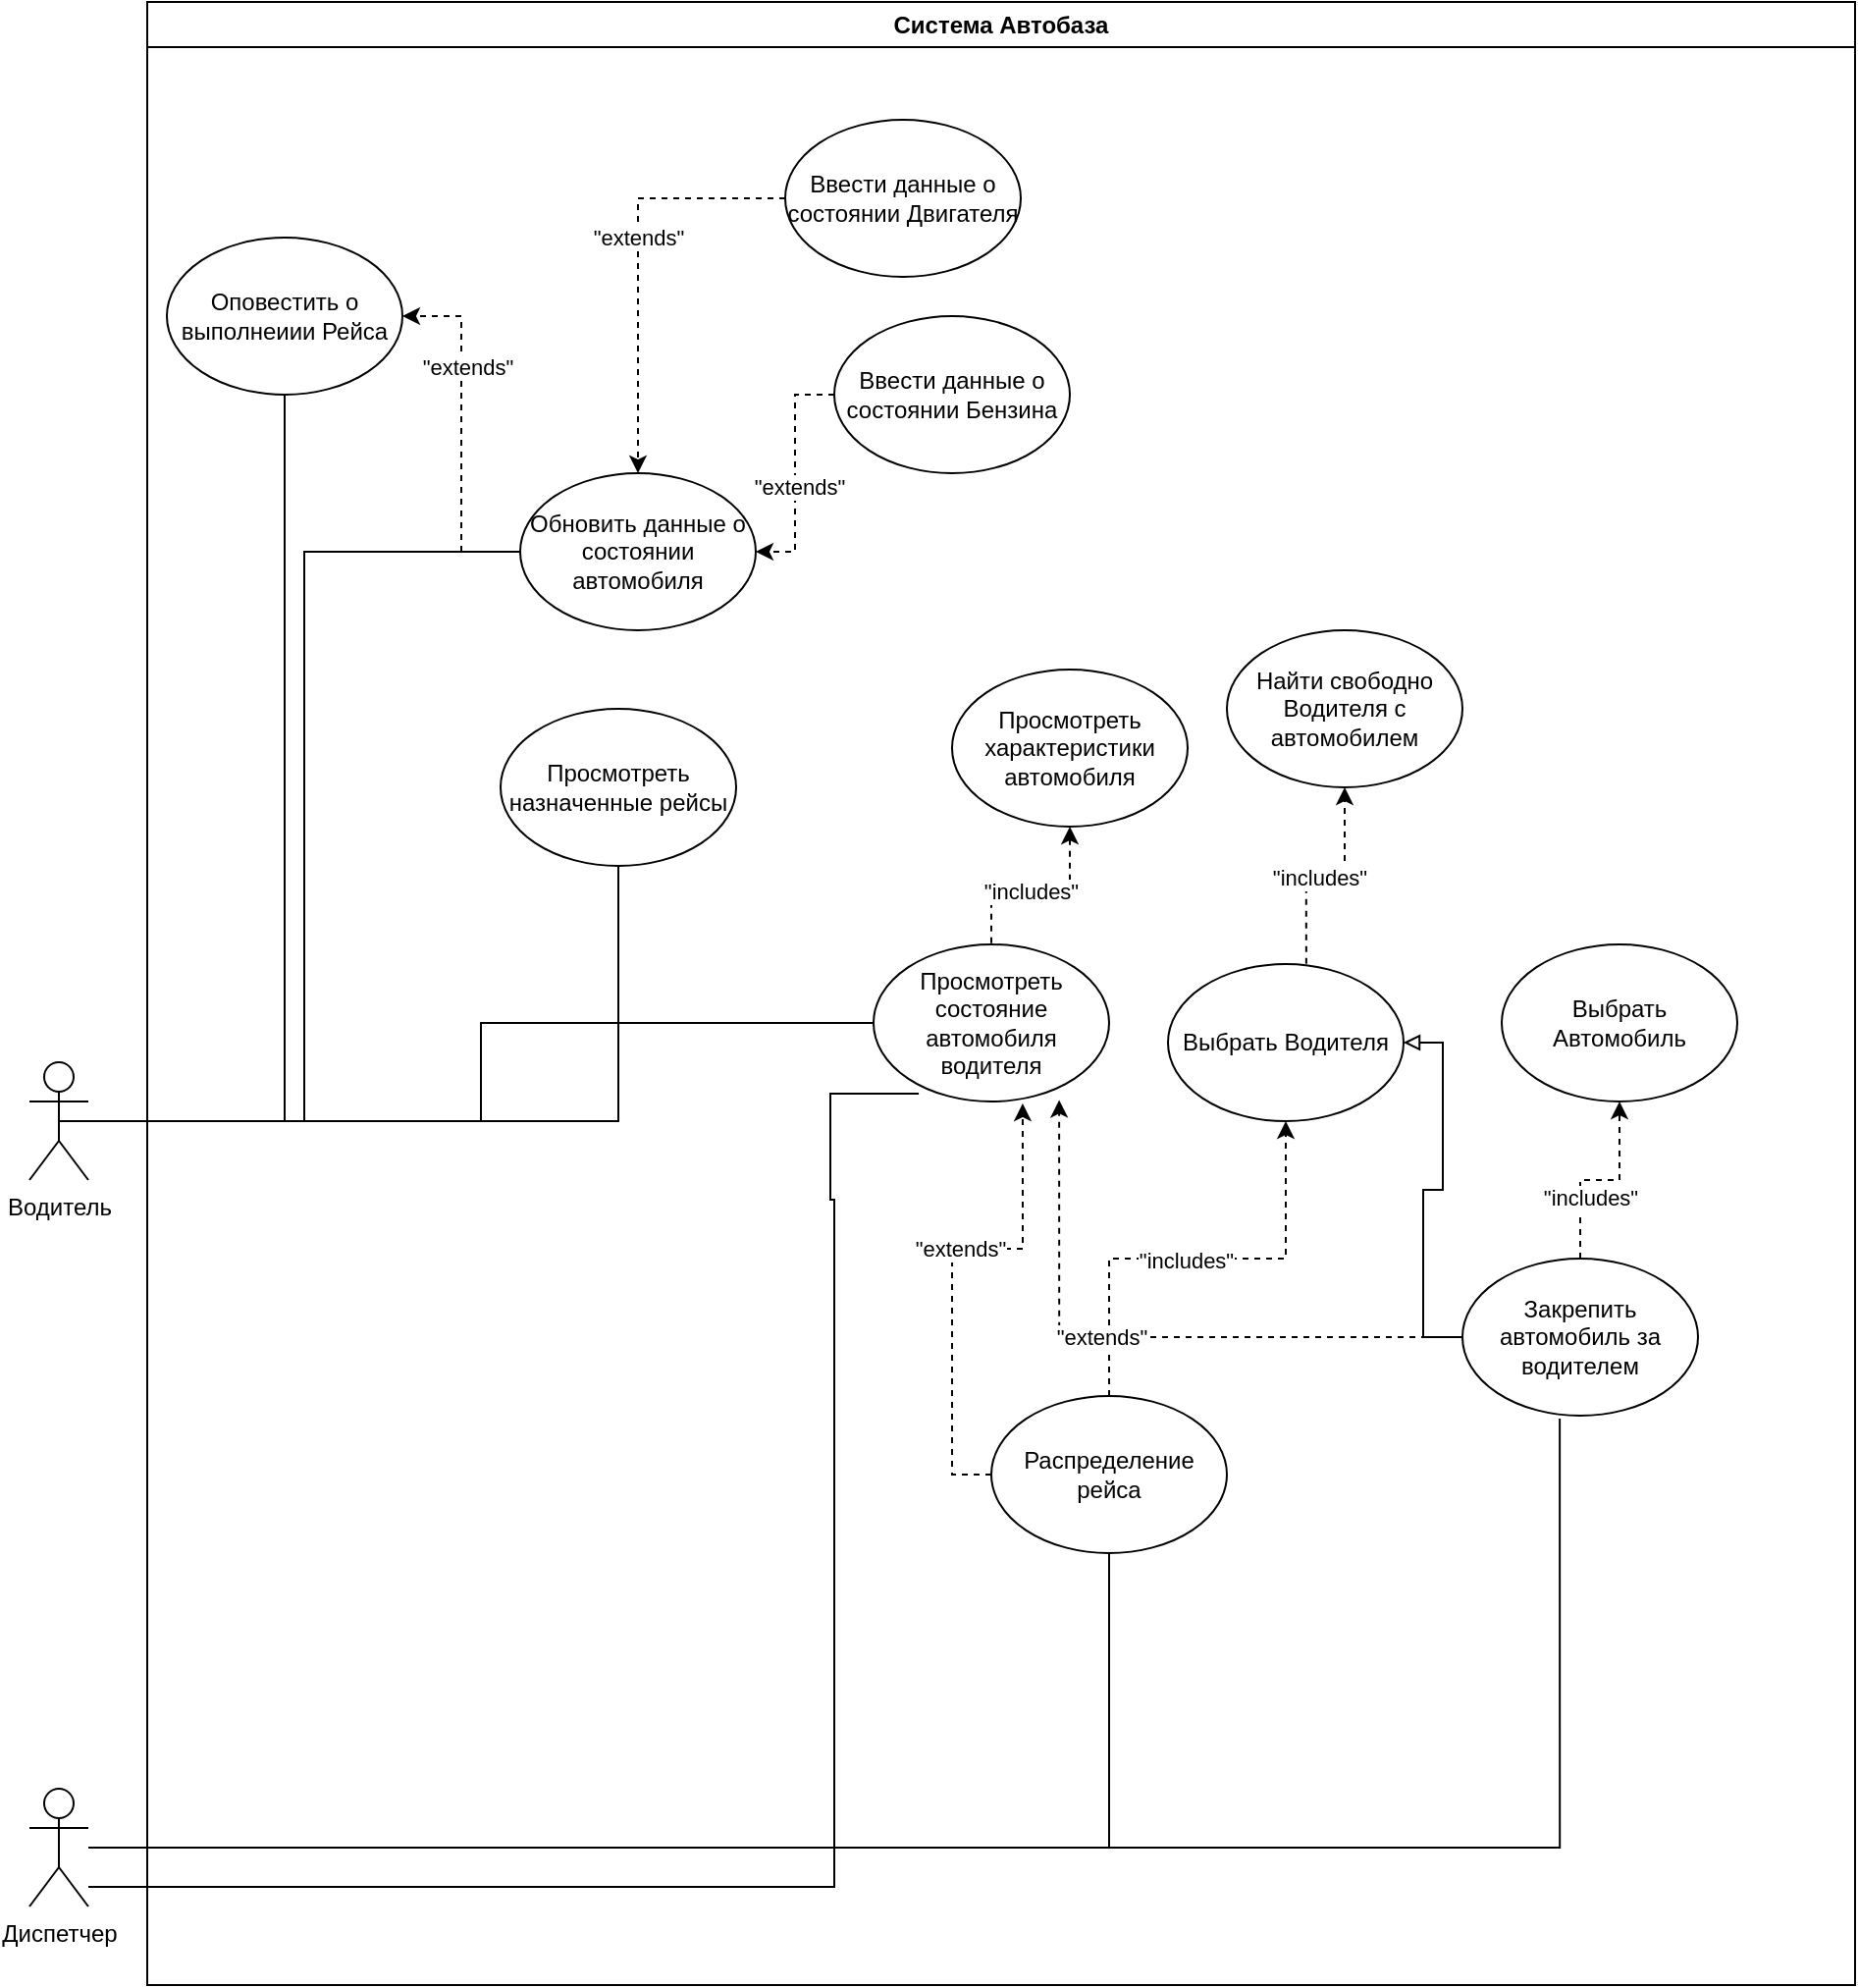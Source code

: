 <mxfile version="22.0.4" type="device">
  <diagram name="Page-1" id="sD1DLp4eG9RYWi7L-q5p">
    <mxGraphModel dx="1197" dy="1913" grid="1" gridSize="10" guides="1" tooltips="1" connect="1" arrows="1" fold="1" page="1" pageScale="1" pageWidth="850" pageHeight="1100" math="0" shadow="0">
      <root>
        <mxCell id="0" />
        <mxCell id="1" parent="0" />
        <mxCell id="ADrCmud-U3za4l3RgM_1-8" value="" style="edgeStyle=orthogonalEdgeStyle;rounded=0;orthogonalLoop=1;jettySize=auto;html=1;endArrow=none;endFill=0;" edge="1" parent="1" source="ADrCmud-U3za4l3RgM_1-1" target="ADrCmud-U3za4l3RgM_1-7">
          <mxGeometry relative="1" as="geometry" />
        </mxCell>
        <mxCell id="ADrCmud-U3za4l3RgM_1-23" style="edgeStyle=orthogonalEdgeStyle;rounded=0;orthogonalLoop=1;jettySize=auto;html=1;entryX=0.192;entryY=0.95;entryDx=0;entryDy=0;endArrow=none;endFill=0;entryPerimeter=0;" edge="1" parent="1" source="ADrCmud-U3za4l3RgM_1-1" target="ADrCmud-U3za4l3RgM_1-17">
          <mxGeometry relative="1" as="geometry">
            <Array as="points">
              <mxPoint x="450" y="360" />
              <mxPoint x="450" y="10" />
              <mxPoint x="448" y="10" />
            </Array>
          </mxGeometry>
        </mxCell>
        <mxCell id="ADrCmud-U3za4l3RgM_1-1" value="Диспетчер" style="shape=umlActor;verticalLabelPosition=bottom;verticalAlign=top;html=1;outlineConnect=0;" vertex="1" parent="1">
          <mxGeometry x="40" y="310" width="30" height="60" as="geometry" />
        </mxCell>
        <mxCell id="ADrCmud-U3za4l3RgM_1-34" style="edgeStyle=orthogonalEdgeStyle;rounded=0;orthogonalLoop=1;jettySize=auto;html=1;exitX=0.5;exitY=0.5;exitDx=0;exitDy=0;exitPerimeter=0;entryX=0;entryY=0.5;entryDx=0;entryDy=0;endArrow=none;endFill=0;" edge="1" parent="1" source="ADrCmud-U3za4l3RgM_1-5" target="ADrCmud-U3za4l3RgM_1-17">
          <mxGeometry relative="1" as="geometry" />
        </mxCell>
        <mxCell id="ADrCmud-U3za4l3RgM_1-36" style="edgeStyle=orthogonalEdgeStyle;rounded=0;orthogonalLoop=1;jettySize=auto;html=1;entryX=0.5;entryY=1;entryDx=0;entryDy=0;endArrow=none;endFill=0;" edge="1" parent="1" source="ADrCmud-U3za4l3RgM_1-5" target="ADrCmud-U3za4l3RgM_1-35">
          <mxGeometry relative="1" as="geometry" />
        </mxCell>
        <mxCell id="ADrCmud-U3za4l3RgM_1-38" style="edgeStyle=orthogonalEdgeStyle;rounded=0;orthogonalLoop=1;jettySize=auto;html=1;entryX=0;entryY=0.5;entryDx=0;entryDy=0;endArrow=none;endFill=0;" edge="1" parent="1" source="ADrCmud-U3za4l3RgM_1-5" target="ADrCmud-U3za4l3RgM_1-37">
          <mxGeometry relative="1" as="geometry" />
        </mxCell>
        <mxCell id="ADrCmud-U3za4l3RgM_1-46" style="edgeStyle=orthogonalEdgeStyle;rounded=0;orthogonalLoop=1;jettySize=auto;html=1;entryX=0.5;entryY=1;entryDx=0;entryDy=0;endArrow=none;endFill=0;" edge="1" parent="1" source="ADrCmud-U3za4l3RgM_1-5" target="ADrCmud-U3za4l3RgM_1-45">
          <mxGeometry relative="1" as="geometry" />
        </mxCell>
        <mxCell id="ADrCmud-U3za4l3RgM_1-5" value="Водитель" style="shape=umlActor;verticalLabelPosition=bottom;verticalAlign=top;html=1;outlineConnect=0;" vertex="1" parent="1">
          <mxGeometry x="40" y="-60" width="30" height="60" as="geometry" />
        </mxCell>
        <mxCell id="ADrCmud-U3za4l3RgM_1-32" style="edgeStyle=orthogonalEdgeStyle;rounded=0;orthogonalLoop=1;jettySize=auto;html=1;entryX=0.5;entryY=1;entryDx=0;entryDy=0;dashed=1;" edge="1" parent="1" source="ADrCmud-U3za4l3RgM_1-7" target="ADrCmud-U3za4l3RgM_1-31">
          <mxGeometry relative="1" as="geometry" />
        </mxCell>
        <mxCell id="ADrCmud-U3za4l3RgM_1-33" value="&quot;includes&quot;" style="edgeLabel;html=1;align=center;verticalAlign=middle;resizable=0;points=[];" vertex="1" connectable="0" parent="ADrCmud-U3za4l3RgM_1-32">
          <mxGeometry x="-0.057" y="-1" relative="1" as="geometry">
            <mxPoint as="offset" />
          </mxGeometry>
        </mxCell>
        <mxCell id="ADrCmud-U3za4l3RgM_1-7" value="Распределение рейса" style="ellipse;whiteSpace=wrap;html=1;" vertex="1" parent="1">
          <mxGeometry x="530" y="110" width="120" height="80" as="geometry" />
        </mxCell>
        <mxCell id="ADrCmud-U3za4l3RgM_1-93" style="edgeStyle=orthogonalEdgeStyle;rounded=0;orthogonalLoop=1;jettySize=auto;html=1;entryX=1;entryY=0.5;entryDx=0;entryDy=0;endArrow=block;endFill=0;" edge="1" parent="1" source="ADrCmud-U3za4l3RgM_1-16" target="ADrCmud-U3za4l3RgM_1-31">
          <mxGeometry relative="1" as="geometry" />
        </mxCell>
        <mxCell id="ADrCmud-U3za4l3RgM_1-96" style="edgeStyle=orthogonalEdgeStyle;rounded=0;orthogonalLoop=1;jettySize=auto;html=1;entryX=0.5;entryY=1;entryDx=0;entryDy=0;dashed=1;" edge="1" parent="1" source="ADrCmud-U3za4l3RgM_1-16" target="ADrCmud-U3za4l3RgM_1-95">
          <mxGeometry relative="1" as="geometry" />
        </mxCell>
        <mxCell id="ADrCmud-U3za4l3RgM_1-97" value="&quot;includes&quot;" style="edgeLabel;html=1;align=center;verticalAlign=middle;resizable=0;points=[];" vertex="1" connectable="0" parent="ADrCmud-U3za4l3RgM_1-96">
          <mxGeometry x="-0.373" y="-5" relative="1" as="geometry">
            <mxPoint as="offset" />
          </mxGeometry>
        </mxCell>
        <mxCell id="ADrCmud-U3za4l3RgM_1-16" value="Закрепить автомобиль за водителем" style="ellipse;whiteSpace=wrap;html=1;" vertex="1" parent="1">
          <mxGeometry x="770" y="40" width="120" height="80" as="geometry" />
        </mxCell>
        <mxCell id="ADrCmud-U3za4l3RgM_1-19" style="edgeStyle=orthogonalEdgeStyle;rounded=0;orthogonalLoop=1;jettySize=auto;html=1;entryX=0.413;entryY=1.019;entryDx=0;entryDy=0;entryPerimeter=0;endArrow=none;endFill=0;" edge="1" parent="1" source="ADrCmud-U3za4l3RgM_1-1" target="ADrCmud-U3za4l3RgM_1-16">
          <mxGeometry relative="1" as="geometry" />
        </mxCell>
        <mxCell id="ADrCmud-U3za4l3RgM_1-25" value="" style="edgeStyle=orthogonalEdgeStyle;rounded=0;orthogonalLoop=1;jettySize=auto;html=1;endArrow=none;endFill=0;startArrow=classic;startFill=1;dashed=1;" edge="1" parent="1" source="ADrCmud-U3za4l3RgM_1-24" target="ADrCmud-U3za4l3RgM_1-17">
          <mxGeometry relative="1" as="geometry" />
        </mxCell>
        <mxCell id="ADrCmud-U3za4l3RgM_1-26" value="&quot;includes&quot;" style="edgeLabel;html=1;align=center;verticalAlign=middle;resizable=0;points=[];" vertex="1" connectable="0" parent="ADrCmud-U3za4l3RgM_1-25">
          <mxGeometry x="0.009" y="3" relative="1" as="geometry">
            <mxPoint as="offset" />
          </mxGeometry>
        </mxCell>
        <mxCell id="ADrCmud-U3za4l3RgM_1-24" value="Просмотреть характеристики автомобиля" style="ellipse;whiteSpace=wrap;html=1;" vertex="1" parent="1">
          <mxGeometry x="510" y="-260" width="120" height="80" as="geometry" />
        </mxCell>
        <mxCell id="ADrCmud-U3za4l3RgM_1-27" style="edgeStyle=orthogonalEdgeStyle;rounded=0;orthogonalLoop=1;jettySize=auto;html=1;entryX=0.633;entryY=1.013;entryDx=0;entryDy=0;entryPerimeter=0;exitX=0;exitY=0.5;exitDx=0;exitDy=0;dashed=1;" edge="1" parent="1" source="ADrCmud-U3za4l3RgM_1-7" target="ADrCmud-U3za4l3RgM_1-17">
          <mxGeometry relative="1" as="geometry" />
        </mxCell>
        <mxCell id="ADrCmud-U3za4l3RgM_1-28" value="&quot;extends&quot;" style="edgeLabel;html=1;align=center;verticalAlign=middle;resizable=0;points=[];" vertex="1" connectable="0" parent="ADrCmud-U3za4l3RgM_1-27">
          <mxGeometry x="0.131" relative="1" as="geometry">
            <mxPoint as="offset" />
          </mxGeometry>
        </mxCell>
        <mxCell id="ADrCmud-U3za4l3RgM_1-35" value="Просмотреть назначенные рейсы" style="ellipse;whiteSpace=wrap;html=1;" vertex="1" parent="1">
          <mxGeometry x="280" y="-240" width="120" height="80" as="geometry" />
        </mxCell>
        <mxCell id="ADrCmud-U3za4l3RgM_1-47" style="edgeStyle=orthogonalEdgeStyle;rounded=0;orthogonalLoop=1;jettySize=auto;html=1;entryX=1;entryY=0.5;entryDx=0;entryDy=0;startArrow=none;startFill=0;dashed=1;" edge="1" parent="1" source="ADrCmud-U3za4l3RgM_1-37" target="ADrCmud-U3za4l3RgM_1-45">
          <mxGeometry relative="1" as="geometry" />
        </mxCell>
        <mxCell id="ADrCmud-U3za4l3RgM_1-48" value="&quot;extends&quot;" style="edgeLabel;html=1;align=center;verticalAlign=middle;resizable=0;points=[];" vertex="1" connectable="0" parent="ADrCmud-U3za4l3RgM_1-47">
          <mxGeometry x="0.383" y="-3" relative="1" as="geometry">
            <mxPoint as="offset" />
          </mxGeometry>
        </mxCell>
        <mxCell id="ADrCmud-U3za4l3RgM_1-37" value="Обновить данные о состоянии автомобиля" style="ellipse;whiteSpace=wrap;html=1;" vertex="1" parent="1">
          <mxGeometry x="290" y="-360" width="120" height="80" as="geometry" />
        </mxCell>
        <mxCell id="ADrCmud-U3za4l3RgM_1-41" style="edgeStyle=orthogonalEdgeStyle;rounded=0;orthogonalLoop=1;jettySize=auto;html=1;entryX=0.5;entryY=0;entryDx=0;entryDy=0;dashed=1;" edge="1" parent="1" source="ADrCmud-U3za4l3RgM_1-39" target="ADrCmud-U3za4l3RgM_1-37">
          <mxGeometry relative="1" as="geometry" />
        </mxCell>
        <mxCell id="ADrCmud-U3za4l3RgM_1-43" value="&quot;extends&quot;" style="edgeLabel;html=1;align=center;verticalAlign=middle;resizable=0;points=[];" vertex="1" connectable="0" parent="ADrCmud-U3za4l3RgM_1-41">
          <mxGeometry x="-0.116" y="1" relative="1" as="geometry">
            <mxPoint x="-1" as="offset" />
          </mxGeometry>
        </mxCell>
        <mxCell id="ADrCmud-U3za4l3RgM_1-39" value="Ввести данные о состоянии Двигателя" style="ellipse;whiteSpace=wrap;html=1;" vertex="1" parent="1">
          <mxGeometry x="425" y="-540" width="120" height="80" as="geometry" />
        </mxCell>
        <mxCell id="ADrCmud-U3za4l3RgM_1-42" style="edgeStyle=orthogonalEdgeStyle;rounded=0;orthogonalLoop=1;jettySize=auto;html=1;entryX=1;entryY=0.5;entryDx=0;entryDy=0;dashed=1;" edge="1" parent="1" source="ADrCmud-U3za4l3RgM_1-40" target="ADrCmud-U3za4l3RgM_1-37">
          <mxGeometry relative="1" as="geometry" />
        </mxCell>
        <mxCell id="ADrCmud-U3za4l3RgM_1-44" value="&quot;extends&quot;" style="edgeLabel;html=1;align=center;verticalAlign=middle;resizable=0;points=[];" vertex="1" connectable="0" parent="ADrCmud-U3za4l3RgM_1-42">
          <mxGeometry x="0.117" y="2" relative="1" as="geometry">
            <mxPoint as="offset" />
          </mxGeometry>
        </mxCell>
        <mxCell id="ADrCmud-U3za4l3RgM_1-40" value="Ввести данные о состоянии Бензина" style="ellipse;whiteSpace=wrap;html=1;" vertex="1" parent="1">
          <mxGeometry x="450" y="-440" width="120" height="80" as="geometry" />
        </mxCell>
        <mxCell id="ADrCmud-U3za4l3RgM_1-45" value="Оповестить о выполнеиии Рейса" style="ellipse;whiteSpace=wrap;html=1;" vertex="1" parent="1">
          <mxGeometry x="110" y="-480" width="120" height="80" as="geometry" />
        </mxCell>
        <mxCell id="ADrCmud-U3za4l3RgM_1-49" value="Система Автобаза" style="swimlane;whiteSpace=wrap;html=1;" vertex="1" parent="1">
          <mxGeometry x="100" y="-600" width="870" height="1010" as="geometry" />
        </mxCell>
        <mxCell id="ADrCmud-U3za4l3RgM_1-85" value="Найти свободно Водителя с автомобилем" style="ellipse;whiteSpace=wrap;html=1;" vertex="1" parent="ADrCmud-U3za4l3RgM_1-49">
          <mxGeometry x="550" y="320" width="120" height="80" as="geometry" />
        </mxCell>
        <mxCell id="ADrCmud-U3za4l3RgM_1-17" value="Просмотреть состояние автомобиля водителя" style="ellipse;whiteSpace=wrap;html=1;" vertex="1" parent="ADrCmud-U3za4l3RgM_1-49">
          <mxGeometry x="370" y="480" width="120" height="80" as="geometry" />
        </mxCell>
        <mxCell id="ADrCmud-U3za4l3RgM_1-31" value="Выбрать Водителя" style="ellipse;whiteSpace=wrap;html=1;" vertex="1" parent="ADrCmud-U3za4l3RgM_1-49">
          <mxGeometry x="520" y="490" width="120" height="80" as="geometry" />
        </mxCell>
        <mxCell id="ADrCmud-U3za4l3RgM_1-87" style="edgeStyle=orthogonalEdgeStyle;rounded=0;orthogonalLoop=1;jettySize=auto;html=1;entryX=0.5;entryY=1;entryDx=0;entryDy=0;dashed=1;exitX=0.587;exitY=-0.002;exitDx=0;exitDy=0;exitPerimeter=0;" edge="1" parent="ADrCmud-U3za4l3RgM_1-49" source="ADrCmud-U3za4l3RgM_1-31" target="ADrCmud-U3za4l3RgM_1-85">
          <mxGeometry relative="1" as="geometry">
            <mxPoint x="660" y="390.0" as="sourcePoint" />
            <mxPoint x="740" y="540" as="targetPoint" />
          </mxGeometry>
        </mxCell>
        <mxCell id="ADrCmud-U3za4l3RgM_1-88" value="&quot;includes&quot;" style="edgeLabel;html=1;align=center;verticalAlign=middle;resizable=0;points=[];" vertex="1" connectable="0" parent="ADrCmud-U3za4l3RgM_1-87">
          <mxGeometry x="-0.057" y="-1" relative="1" as="geometry">
            <mxPoint as="offset" />
          </mxGeometry>
        </mxCell>
        <mxCell id="ADrCmud-U3za4l3RgM_1-95" value="Выбрать Автомобиль" style="ellipse;whiteSpace=wrap;html=1;" vertex="1" parent="ADrCmud-U3za4l3RgM_1-49">
          <mxGeometry x="690" y="480" width="120" height="80" as="geometry" />
        </mxCell>
        <mxCell id="ADrCmud-U3za4l3RgM_1-89" style="edgeStyle=orthogonalEdgeStyle;rounded=0;orthogonalLoop=1;jettySize=auto;html=1;entryX=0.788;entryY=0.99;entryDx=0;entryDy=0;entryPerimeter=0;exitX=0;exitY=0.5;exitDx=0;exitDy=0;dashed=1;" edge="1" parent="1" source="ADrCmud-U3za4l3RgM_1-16" target="ADrCmud-U3za4l3RgM_1-17">
          <mxGeometry relative="1" as="geometry">
            <mxPoint x="540" y="160" as="sourcePoint" />
            <mxPoint x="556" y="-29" as="targetPoint" />
          </mxGeometry>
        </mxCell>
        <mxCell id="ADrCmud-U3za4l3RgM_1-90" value="&quot;extends&quot;" style="edgeLabel;html=1;align=center;verticalAlign=middle;resizable=0;points=[];" vertex="1" connectable="0" parent="ADrCmud-U3za4l3RgM_1-89">
          <mxGeometry x="0.131" relative="1" as="geometry">
            <mxPoint as="offset" />
          </mxGeometry>
        </mxCell>
      </root>
    </mxGraphModel>
  </diagram>
</mxfile>
